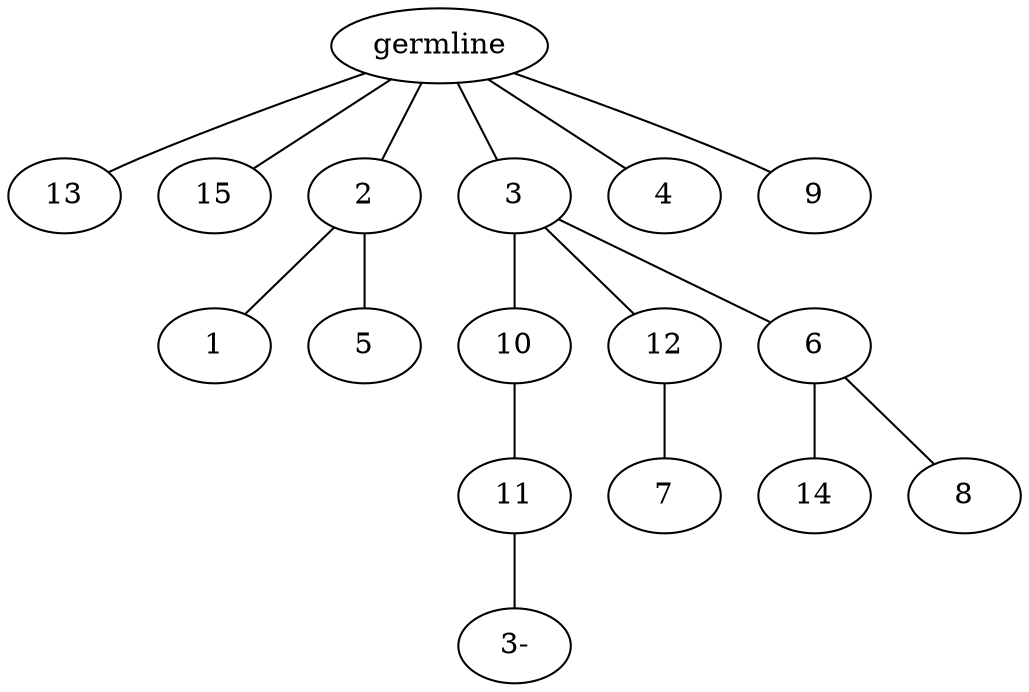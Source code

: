 graph tree {
    "139683643257184" [label="germline"];
    "139683643407520" [label="13"];
    "139683643257280" [label="15"];
    "139683643257520" [label="2"];
    "139683643257616" [label="1"];
    "139683643258432" [label="5"];
    "139683643258720" [label="3"];
    "139683643259968" [label="10"];
    "139683643258672" [label="11"];
    "139683643259296" [label="3-"];
    "139683643259920" [label="12"];
    "139683643258096" [label="7"];
    "139683643256944" [label="6"];
    "139683643258192" [label="14"];
    "139683643260304" [label="8"];
    "139683643260544" [label="4"];
    "139683643259488" [label="9"];
    "139683643257184" -- "139683643407520";
    "139683643257184" -- "139683643257280";
    "139683643257184" -- "139683643257520";
    "139683643257184" -- "139683643258720";
    "139683643257184" -- "139683643260544";
    "139683643257184" -- "139683643259488";
    "139683643257520" -- "139683643257616";
    "139683643257520" -- "139683643258432";
    "139683643258720" -- "139683643259968";
    "139683643258720" -- "139683643259920";
    "139683643258720" -- "139683643256944";
    "139683643259968" -- "139683643258672";
    "139683643258672" -- "139683643259296";
    "139683643259920" -- "139683643258096";
    "139683643256944" -- "139683643258192";
    "139683643256944" -- "139683643260304";
}
